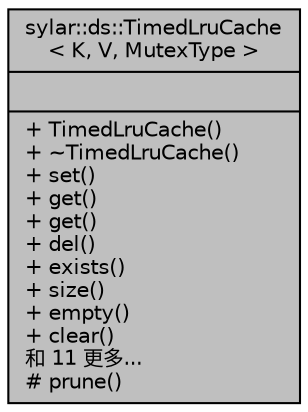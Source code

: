 digraph "sylar::ds::TimedLruCache&lt; K, V, MutexType &gt;"
{
 // LATEX_PDF_SIZE
  edge [fontname="Helvetica",fontsize="10",labelfontname="Helvetica",labelfontsize="10"];
  node [fontname="Helvetica",fontsize="10",shape=record];
  Node1 [label="{sylar::ds::TimedLruCache\l\< K, V, MutexType \>\n||+ TimedLruCache()\l+ ~TimedLruCache()\l+ set()\l+ get()\l+ get()\l+ del()\l+ exists()\l+ size()\l+ empty()\l+ clear()\l和 11 更多...\l# prune()\l}",height=0.2,width=0.4,color="black", fillcolor="grey75", style="filled", fontcolor="black",tooltip=" "];
}

